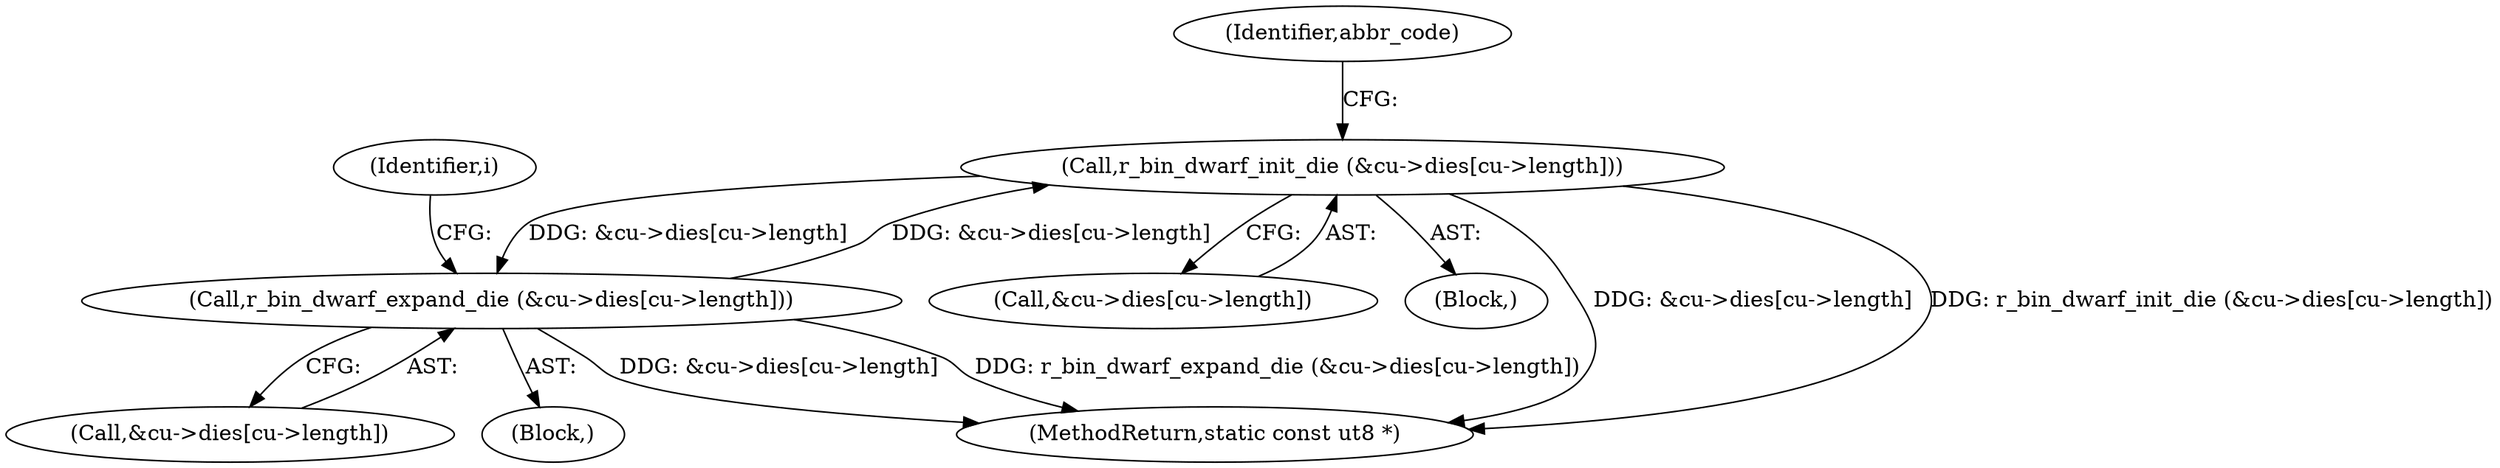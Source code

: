 digraph "0_radare2_bd1bab05083d80464fea854bf4b5c49aaf1b8401@array" {
"1000185" [label="(Call,r_bin_dwarf_init_die (&cu->dies[cu->length]))"];
"1000297" [label="(Call,r_bin_dwarf_expand_die (&cu->dies[cu->length]))"];
"1000185" [label="(Call,r_bin_dwarf_init_die (&cu->dies[cu->length]))"];
"1000186" [label="(Call,&cu->dies[cu->length])"];
"1000185" [label="(Call,r_bin_dwarf_init_die (&cu->dies[cu->length]))"];
"1000298" [label="(Call,&cu->dies[cu->length])"];
"1000297" [label="(Call,r_bin_dwarf_expand_die (&cu->dies[cu->length]))"];
"1000196" [label="(Identifier,abbr_code)"];
"1000296" [label="(Block,)"];
"1000148" [label="(Block,)"];
"1000455" [label="(MethodReturn,static const ut8 *)"];
"1000309" [label="(Identifier,i)"];
"1000185" -> "1000148"  [label="AST: "];
"1000185" -> "1000186"  [label="CFG: "];
"1000186" -> "1000185"  [label="AST: "];
"1000196" -> "1000185"  [label="CFG: "];
"1000185" -> "1000455"  [label="DDG: &cu->dies[cu->length]"];
"1000185" -> "1000455"  [label="DDG: r_bin_dwarf_init_die (&cu->dies[cu->length])"];
"1000297" -> "1000185"  [label="DDG: &cu->dies[cu->length]"];
"1000185" -> "1000297"  [label="DDG: &cu->dies[cu->length]"];
"1000297" -> "1000296"  [label="AST: "];
"1000297" -> "1000298"  [label="CFG: "];
"1000298" -> "1000297"  [label="AST: "];
"1000309" -> "1000297"  [label="CFG: "];
"1000297" -> "1000455"  [label="DDG: &cu->dies[cu->length]"];
"1000297" -> "1000455"  [label="DDG: r_bin_dwarf_expand_die (&cu->dies[cu->length])"];
}
